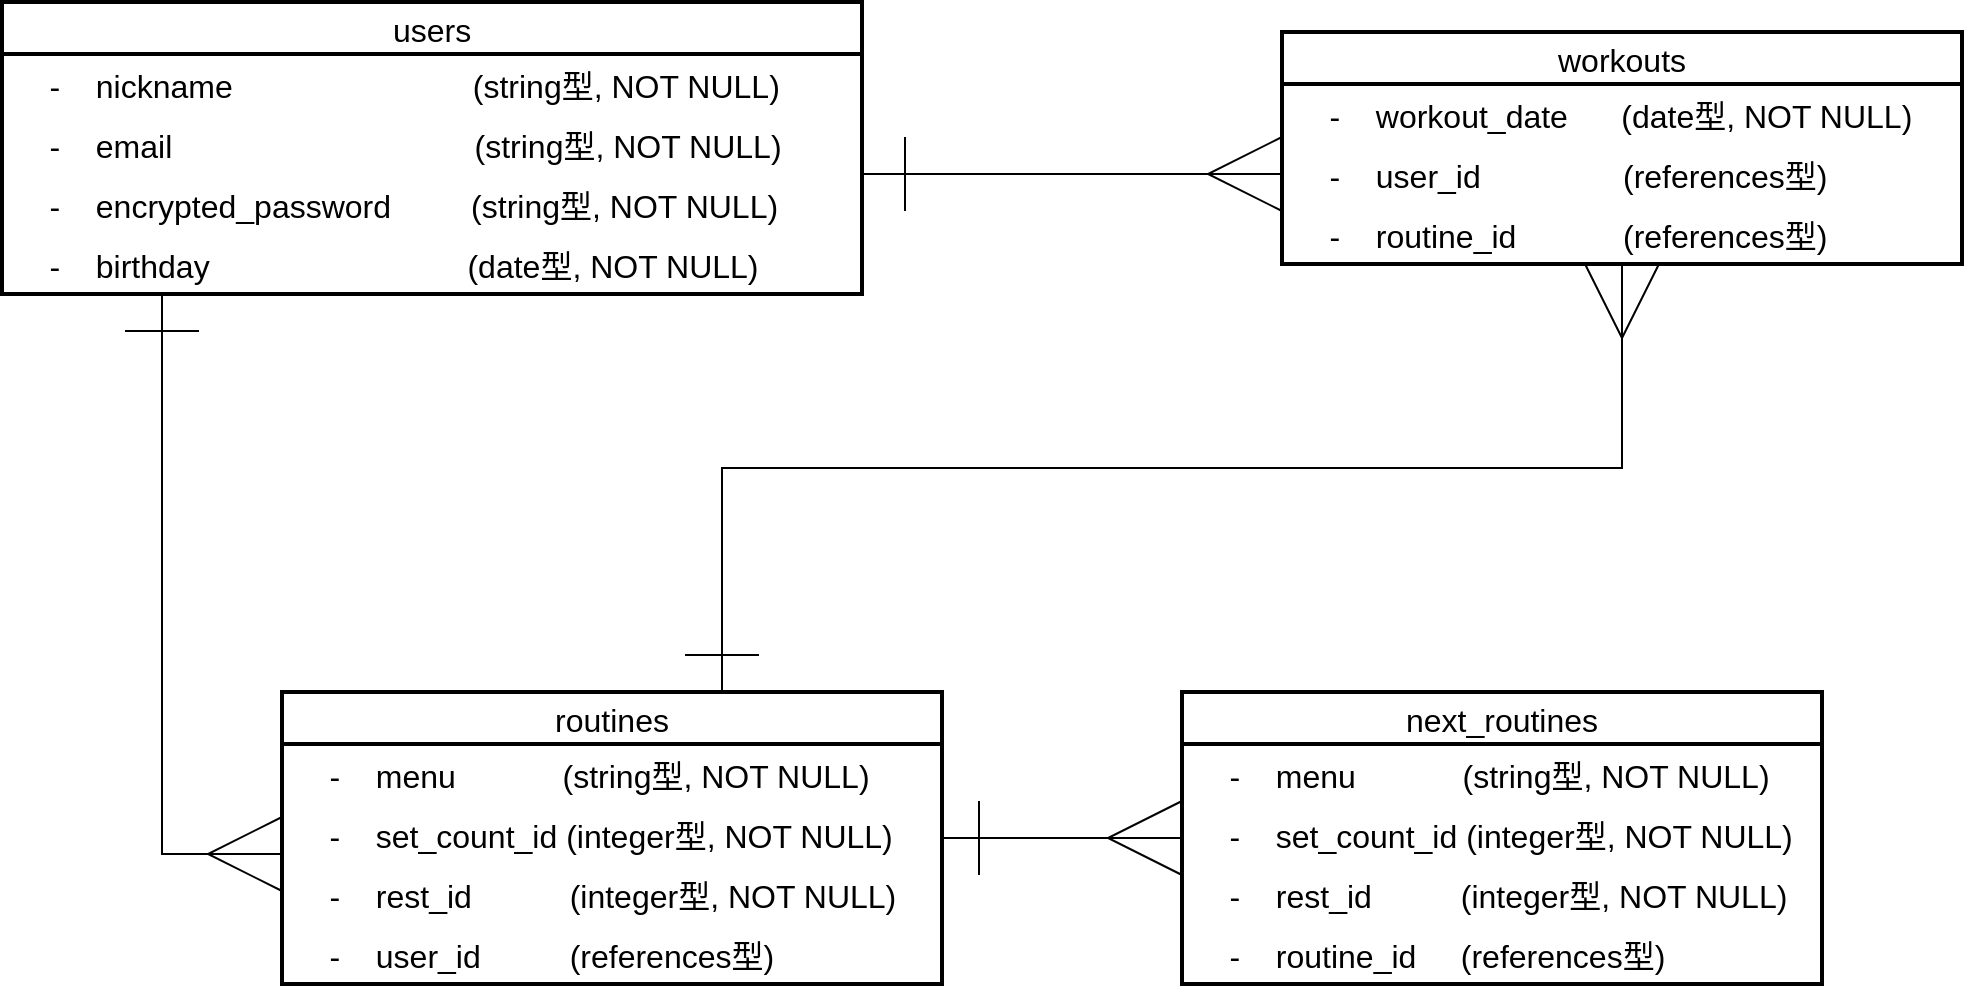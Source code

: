 <mxfile>
    <diagram id="pS_tnfgD9UxLwJYvYZDW" name="ページ1">
        <mxGraphModel dx="1121" dy="807" grid="1" gridSize="10" guides="1" tooltips="1" connect="1" arrows="1" fold="1" page="1" pageScale="1" pageWidth="827" pageHeight="1169" math="0" shadow="0">
            <root>
                <mxCell id="0"/>
                <mxCell id="1" parent="0"/>
                <mxCell id="2" value="users" style="swimlane;fontStyle=0;childLayout=stackLayout;horizontal=1;startSize=26;horizontalStack=0;resizeParent=1;resizeParentMax=0;resizeLast=0;collapsible=1;marginBottom=0;align=center;fontSize=16;strokeWidth=2;" parent="1" vertex="1">
                    <mxGeometry x="100" y="125" width="430" height="146" as="geometry"/>
                </mxCell>
                <mxCell id="4" value="    -    nickname                           (string型, NOT NULL)" style="text;strokeColor=none;fillColor=none;spacingLeft=4;spacingRight=4;overflow=hidden;rotatable=0;points=[[0,0.5],[1,0.5]];portConstraint=eastwest;fontSize=16;strokeWidth=2;" parent="2" vertex="1">
                    <mxGeometry y="26" width="430" height="30" as="geometry"/>
                </mxCell>
                <mxCell id="14" value="    -    email                                  (string型, NOT NULL)" style="text;strokeColor=none;fillColor=none;spacingLeft=4;spacingRight=4;overflow=hidden;rotatable=0;points=[[0,0.5],[1,0.5]];portConstraint=eastwest;fontSize=16;strokeWidth=2;" parent="2" vertex="1">
                    <mxGeometry y="56" width="430" height="30" as="geometry"/>
                </mxCell>
                <mxCell id="15" value="    -    encrypted_password         (string型, NOT NULL)" style="text;strokeColor=none;fillColor=none;spacingLeft=4;spacingRight=4;overflow=hidden;rotatable=0;points=[[0,0.5],[1,0.5]];portConstraint=eastwest;fontSize=16;strokeWidth=2;" parent="2" vertex="1">
                    <mxGeometry y="86" width="430" height="30" as="geometry"/>
                </mxCell>
                <mxCell id="16" value="    -    birthday                             (date型, NOT NULL)" style="text;strokeColor=none;fillColor=none;spacingLeft=4;spacingRight=4;overflow=hidden;rotatable=0;points=[[0,0.5],[1,0.5]];portConstraint=eastwest;fontSize=16;strokeWidth=2;" parent="2" vertex="1">
                    <mxGeometry y="116" width="430" height="30" as="geometry"/>
                </mxCell>
                <mxCell id="44" style="edgeStyle=orthogonalEdgeStyle;rounded=0;orthogonalLoop=1;jettySize=auto;html=1;exitX=0.5;exitY=1;exitDx=0;exitDy=0;fontSize=16;startArrow=ERmany;startFill=0;endArrow=ERone;endFill=0;startSize=35;endSize=35;targetPerimeterSpacing=0;" parent="1" source="17" edge="1">
                    <mxGeometry relative="1" as="geometry">
                        <mxPoint x="460" y="470" as="targetPoint"/>
                        <Array as="points">
                            <mxPoint x="910" y="358"/>
                            <mxPoint x="460" y="358"/>
                        </Array>
                    </mxGeometry>
                </mxCell>
                <mxCell id="17" value="workouts" style="swimlane;fontStyle=0;childLayout=stackLayout;horizontal=1;startSize=26;horizontalStack=0;resizeParent=1;resizeParentMax=0;resizeLast=0;collapsible=1;marginBottom=0;align=center;fontSize=16;strokeWidth=2;" parent="1" vertex="1">
                    <mxGeometry x="740" y="140" width="340" height="116" as="geometry"/>
                </mxCell>
                <mxCell id="18" value="    -    workout_date      (date型, NOT NULL)" style="text;strokeColor=none;fillColor=none;spacingLeft=4;spacingRight=4;overflow=hidden;rotatable=0;points=[[0,0.5],[1,0.5]];portConstraint=eastwest;fontSize=16;strokeWidth=2;" parent="17" vertex="1">
                    <mxGeometry y="26" width="340" height="30" as="geometry"/>
                </mxCell>
                <mxCell id="22" value="    -    user_id                (references型)" style="text;strokeColor=none;fillColor=none;spacingLeft=4;spacingRight=4;overflow=hidden;rotatable=0;points=[[0,0.5],[1,0.5]];portConstraint=eastwest;fontSize=16;strokeWidth=2;" parent="17" vertex="1">
                    <mxGeometry y="56" width="340" height="30" as="geometry"/>
                </mxCell>
                <mxCell id="21" value="    -    routine_id            (references型)" style="text;strokeColor=none;fillColor=none;spacingLeft=4;spacingRight=4;overflow=hidden;rotatable=0;points=[[0,0.5],[1,0.5]];portConstraint=eastwest;fontSize=16;strokeWidth=2;" parent="17" vertex="1">
                    <mxGeometry y="86" width="340" height="30" as="geometry"/>
                </mxCell>
                <mxCell id="39" style="edgeStyle=orthogonalEdgeStyle;rounded=0;orthogonalLoop=1;jettySize=auto;html=1;fontSize=16;endArrow=ERone;endFill=0;startArrow=ERmany;startFill=0;targetPerimeterSpacing=0;endSize=35;startSize=35;" parent="1" edge="1">
                    <mxGeometry relative="1" as="geometry">
                        <mxPoint x="180" y="271" as="targetPoint"/>
                        <mxPoint x="240" y="551" as="sourcePoint"/>
                        <Array as="points">
                            <mxPoint x="180" y="551"/>
                            <mxPoint x="180" y="271"/>
                        </Array>
                    </mxGeometry>
                </mxCell>
                <mxCell id="25" value="routines" style="swimlane;fontStyle=0;childLayout=stackLayout;horizontal=1;startSize=26;horizontalStack=0;resizeParent=1;resizeParentMax=0;resizeLast=0;collapsible=1;marginBottom=0;align=center;fontSize=16;strokeWidth=2;" parent="1" vertex="1">
                    <mxGeometry x="240" y="470" width="330" height="146" as="geometry"/>
                </mxCell>
                <mxCell id="26" value="    -    menu            (string型, NOT NULL)" style="text;strokeColor=none;fillColor=none;spacingLeft=4;spacingRight=4;overflow=hidden;rotatable=0;points=[[0,0.5],[1,0.5]];portConstraint=eastwest;fontSize=16;strokeWidth=2;" parent="25" vertex="1">
                    <mxGeometry y="26" width="330" height="30" as="geometry"/>
                </mxCell>
                <mxCell id="29" value="    -    set_count_id (integer型, NOT NULL)" style="text;strokeColor=none;fillColor=none;spacingLeft=4;spacingRight=4;overflow=hidden;rotatable=0;points=[[0,0.5],[1,0.5]];portConstraint=eastwest;fontSize=16;strokeWidth=2;" parent="25" vertex="1">
                    <mxGeometry y="56" width="330" height="30" as="geometry"/>
                </mxCell>
                <mxCell id="30" value="    -    rest_id           (integer型, NOT NULL)" style="text;strokeColor=none;fillColor=none;spacingLeft=4;spacingRight=4;overflow=hidden;rotatable=0;points=[[0,0.5],[1,0.5]];portConstraint=eastwest;fontSize=16;strokeWidth=2;" parent="25" vertex="1">
                    <mxGeometry y="86" width="330" height="30" as="geometry"/>
                </mxCell>
                <mxCell id="31" value="    -    user_id          (references型)" style="text;strokeColor=none;fillColor=none;spacingLeft=4;spacingRight=4;overflow=hidden;rotatable=0;points=[[0,0.5],[1,0.5]];portConstraint=eastwest;fontSize=16;strokeWidth=2;" parent="25" vertex="1">
                    <mxGeometry y="116" width="330" height="30" as="geometry"/>
                </mxCell>
                <mxCell id="46" style="edgeStyle=orthogonalEdgeStyle;rounded=0;orthogonalLoop=1;jettySize=auto;html=1;exitX=0;exitY=0.5;exitDx=0;exitDy=0;fontSize=16;startArrow=ERmany;startFill=0;endArrow=ERone;endFill=0;startSize=35;endSize=35;targetPerimeterSpacing=0;entryX=1;entryY=0.5;entryDx=0;entryDy=0;" parent="1" source="32" target="25" edge="1">
                    <mxGeometry relative="1" as="geometry">
                        <mxPoint x="550" y="543" as="targetPoint"/>
                    </mxGeometry>
                </mxCell>
                <mxCell id="32" value="next_routines" style="swimlane;fontStyle=0;childLayout=stackLayout;horizontal=1;startSize=26;horizontalStack=0;resizeParent=1;resizeParentMax=0;resizeLast=0;collapsible=1;marginBottom=0;align=center;fontSize=16;strokeWidth=2;" parent="1" vertex="1">
                    <mxGeometry x="690" y="470" width="320" height="146" as="geometry"/>
                </mxCell>
                <mxCell id="33" value="    -    menu            (string型, NOT NULL)" style="text;strokeColor=none;fillColor=none;spacingLeft=4;spacingRight=4;overflow=hidden;rotatable=0;points=[[0,0.5],[1,0.5]];portConstraint=eastwest;fontSize=16;strokeWidth=2;" parent="32" vertex="1">
                    <mxGeometry y="26" width="320" height="30" as="geometry"/>
                </mxCell>
                <mxCell id="34" value="    -    set_count_id (integer型, NOT NULL)" style="text;strokeColor=none;fillColor=none;spacingLeft=4;spacingRight=4;overflow=hidden;rotatable=0;points=[[0,0.5],[1,0.5]];portConstraint=eastwest;fontSize=16;strokeWidth=2;" parent="32" vertex="1">
                    <mxGeometry y="56" width="320" height="30" as="geometry"/>
                </mxCell>
                <mxCell id="35" value="    -    rest_id          (integer型, NOT NULL)" style="text;strokeColor=none;fillColor=none;spacingLeft=4;spacingRight=4;overflow=hidden;rotatable=0;points=[[0,0.5],[1,0.5]];portConstraint=eastwest;fontSize=16;strokeWidth=2;" parent="32" vertex="1">
                    <mxGeometry y="86" width="320" height="30" as="geometry"/>
                </mxCell>
                <mxCell id="36" value="    -    routine_id     (references型)" style="text;strokeColor=none;fillColor=none;spacingLeft=4;spacingRight=4;overflow=hidden;rotatable=0;points=[[0,0.5],[1,0.5]];portConstraint=eastwest;fontSize=16;strokeWidth=2;" parent="32" vertex="1">
                    <mxGeometry y="116" width="320" height="30" as="geometry"/>
                </mxCell>
                <mxCell id="41" style="edgeStyle=orthogonalEdgeStyle;rounded=0;orthogonalLoop=1;jettySize=auto;html=1;fontSize=16;startArrow=ERmany;startFill=0;endArrow=ERone;endFill=0;startSize=35;endSize=35;targetPerimeterSpacing=0;" parent="1" edge="1">
                    <mxGeometry relative="1" as="geometry">
                        <mxPoint x="570" y="211" as="targetPoint"/>
                        <Array as="points">
                            <mxPoint x="530" y="211"/>
                            <mxPoint x="530" y="211"/>
                        </Array>
                        <mxPoint x="740" y="211" as="sourcePoint"/>
                    </mxGeometry>
                </mxCell>
            </root>
        </mxGraphModel>
    </diagram>
</mxfile>